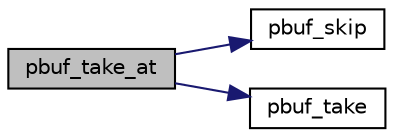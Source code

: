 digraph "pbuf_take_at"
{
 // LATEX_PDF_SIZE
  edge [fontname="Helvetica",fontsize="10",labelfontname="Helvetica",labelfontsize="10"];
  node [fontname="Helvetica",fontsize="10",shape=record];
  rankdir="LR";
  Node1 [label="pbuf_take_at",height=0.2,width=0.4,color="black", fillcolor="grey75", style="filled", fontcolor="black",tooltip=" "];
  Node1 -> Node2 [color="midnightblue",fontsize="10",style="solid",fontname="Helvetica"];
  Node2 [label="pbuf_skip",height=0.2,width=0.4,color="black", fillcolor="white", style="filled",URL="$group__pbuf.html#ga6a961522d81f0327aaf4d4ee6d96c583",tooltip=" "];
  Node1 -> Node3 [color="midnightblue",fontsize="10",style="solid",fontname="Helvetica"];
  Node3 [label="pbuf_take",height=0.2,width=0.4,color="black", fillcolor="white", style="filled",URL="$group__pbuf.html#gad1e31e370271335b197272af2724ca85",tooltip=" "];
}
